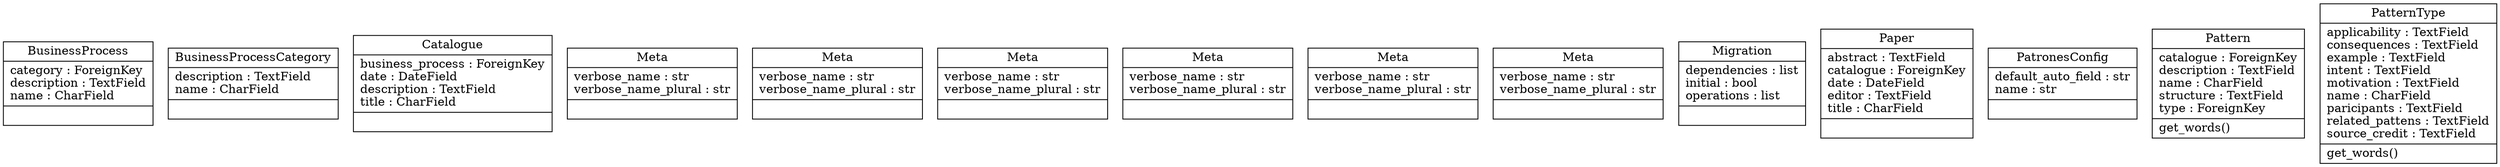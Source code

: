 digraph "classes" {
rankdir=BT
charset="utf-8"
"patterns.models.BusinessProcess" [color="black", fontcolor="black", label="{BusinessProcess|category : ForeignKey\ldescription : TextField\lname : CharField\l|}", shape="record", style="solid"];
"patterns.models.BusinessProcessCategory" [color="black", fontcolor="black", label="{BusinessProcessCategory|description : TextField\lname : CharField\l|}", shape="record", style="solid"];
"patterns.models.Catalogue" [color="black", fontcolor="black", label="{Catalogue|business_process : ForeignKey\ldate : DateField\ldescription : TextField\ltitle : CharField\l|}", shape="record", style="solid"];
"patterns.models.BusinessProcessCategory.Meta" [color="black", fontcolor="black", label="{Meta|verbose_name : str\lverbose_name_plural : str\l|}", shape="record", style="solid"];
"patterns.models.BusinessProcess.Meta" [color="black", fontcolor="black", label="{Meta|verbose_name : str\lverbose_name_plural : str\l|}", shape="record", style="solid"];
"patterns.models.Catalogue.Meta" [color="black", fontcolor="black", label="{Meta|verbose_name : str\lverbose_name_plural : str\l|}", shape="record", style="solid"];
"patterns.models.PatternType.Meta" [color="black", fontcolor="black", label="{Meta|verbose_name : str\lverbose_name_plural : str\l|}", shape="record", style="solid"];
"patterns.models.Pattern.Meta" [color="black", fontcolor="black", label="{Meta|verbose_name : str\lverbose_name_plural : str\l|}", shape="record", style="solid"];
"patterns.models.Paper.Meta" [color="black", fontcolor="black", label="{Meta|verbose_name : str\lverbose_name_plural : str\l|}", shape="record", style="solid"];
"patterns.migrations.0001_initial.Migration" [color="black", fontcolor="black", label="{Migration|dependencies : list\linitial : bool\loperations : list\l|}", shape="record", style="solid"];
"patterns.models.Paper" [color="black", fontcolor="black", label="{Paper|abstract : TextField\lcatalogue : ForeignKey\ldate : DateField\leditor : TextField\ltitle : CharField\l|}", shape="record", style="solid"];
"patterns.apps.PatronesConfig" [color="black", fontcolor="black", label="{PatronesConfig|default_auto_field : str\lname : str\l|}", shape="record", style="solid"];
"patterns.models.Pattern" [color="black", fontcolor="black", label="{Pattern|catalogue : ForeignKey\ldescription : TextField\lname : CharField\lstructure : TextField\ltype : ForeignKey\l|get_words()\l}", shape="record", style="solid"];
"patterns.models.PatternType" [color="black", fontcolor="black", label="{PatternType|applicability : TextField\lconsequences : TextField\lexample : TextField\lintent : TextField\lmotivation : TextField\lname : CharField\lparicipants : TextField\lrelated_pattens : TextField\lsource_credit : TextField\l|get_words()\l}", shape="record", style="solid"];
}
